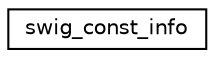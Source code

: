 digraph "Graphical Class Hierarchy"
{
 // LATEX_PDF_SIZE
  edge [fontname="Helvetica",fontsize="10",labelfontname="Helvetica",labelfontsize="10"];
  node [fontname="Helvetica",fontsize="10",shape=record];
  rankdir="LR";
  Node0 [label="swig_const_info",height=0.2,width=0.4,color="black", fillcolor="white", style="filled",URL="$structswig__const__info.html",tooltip=" "];
}
